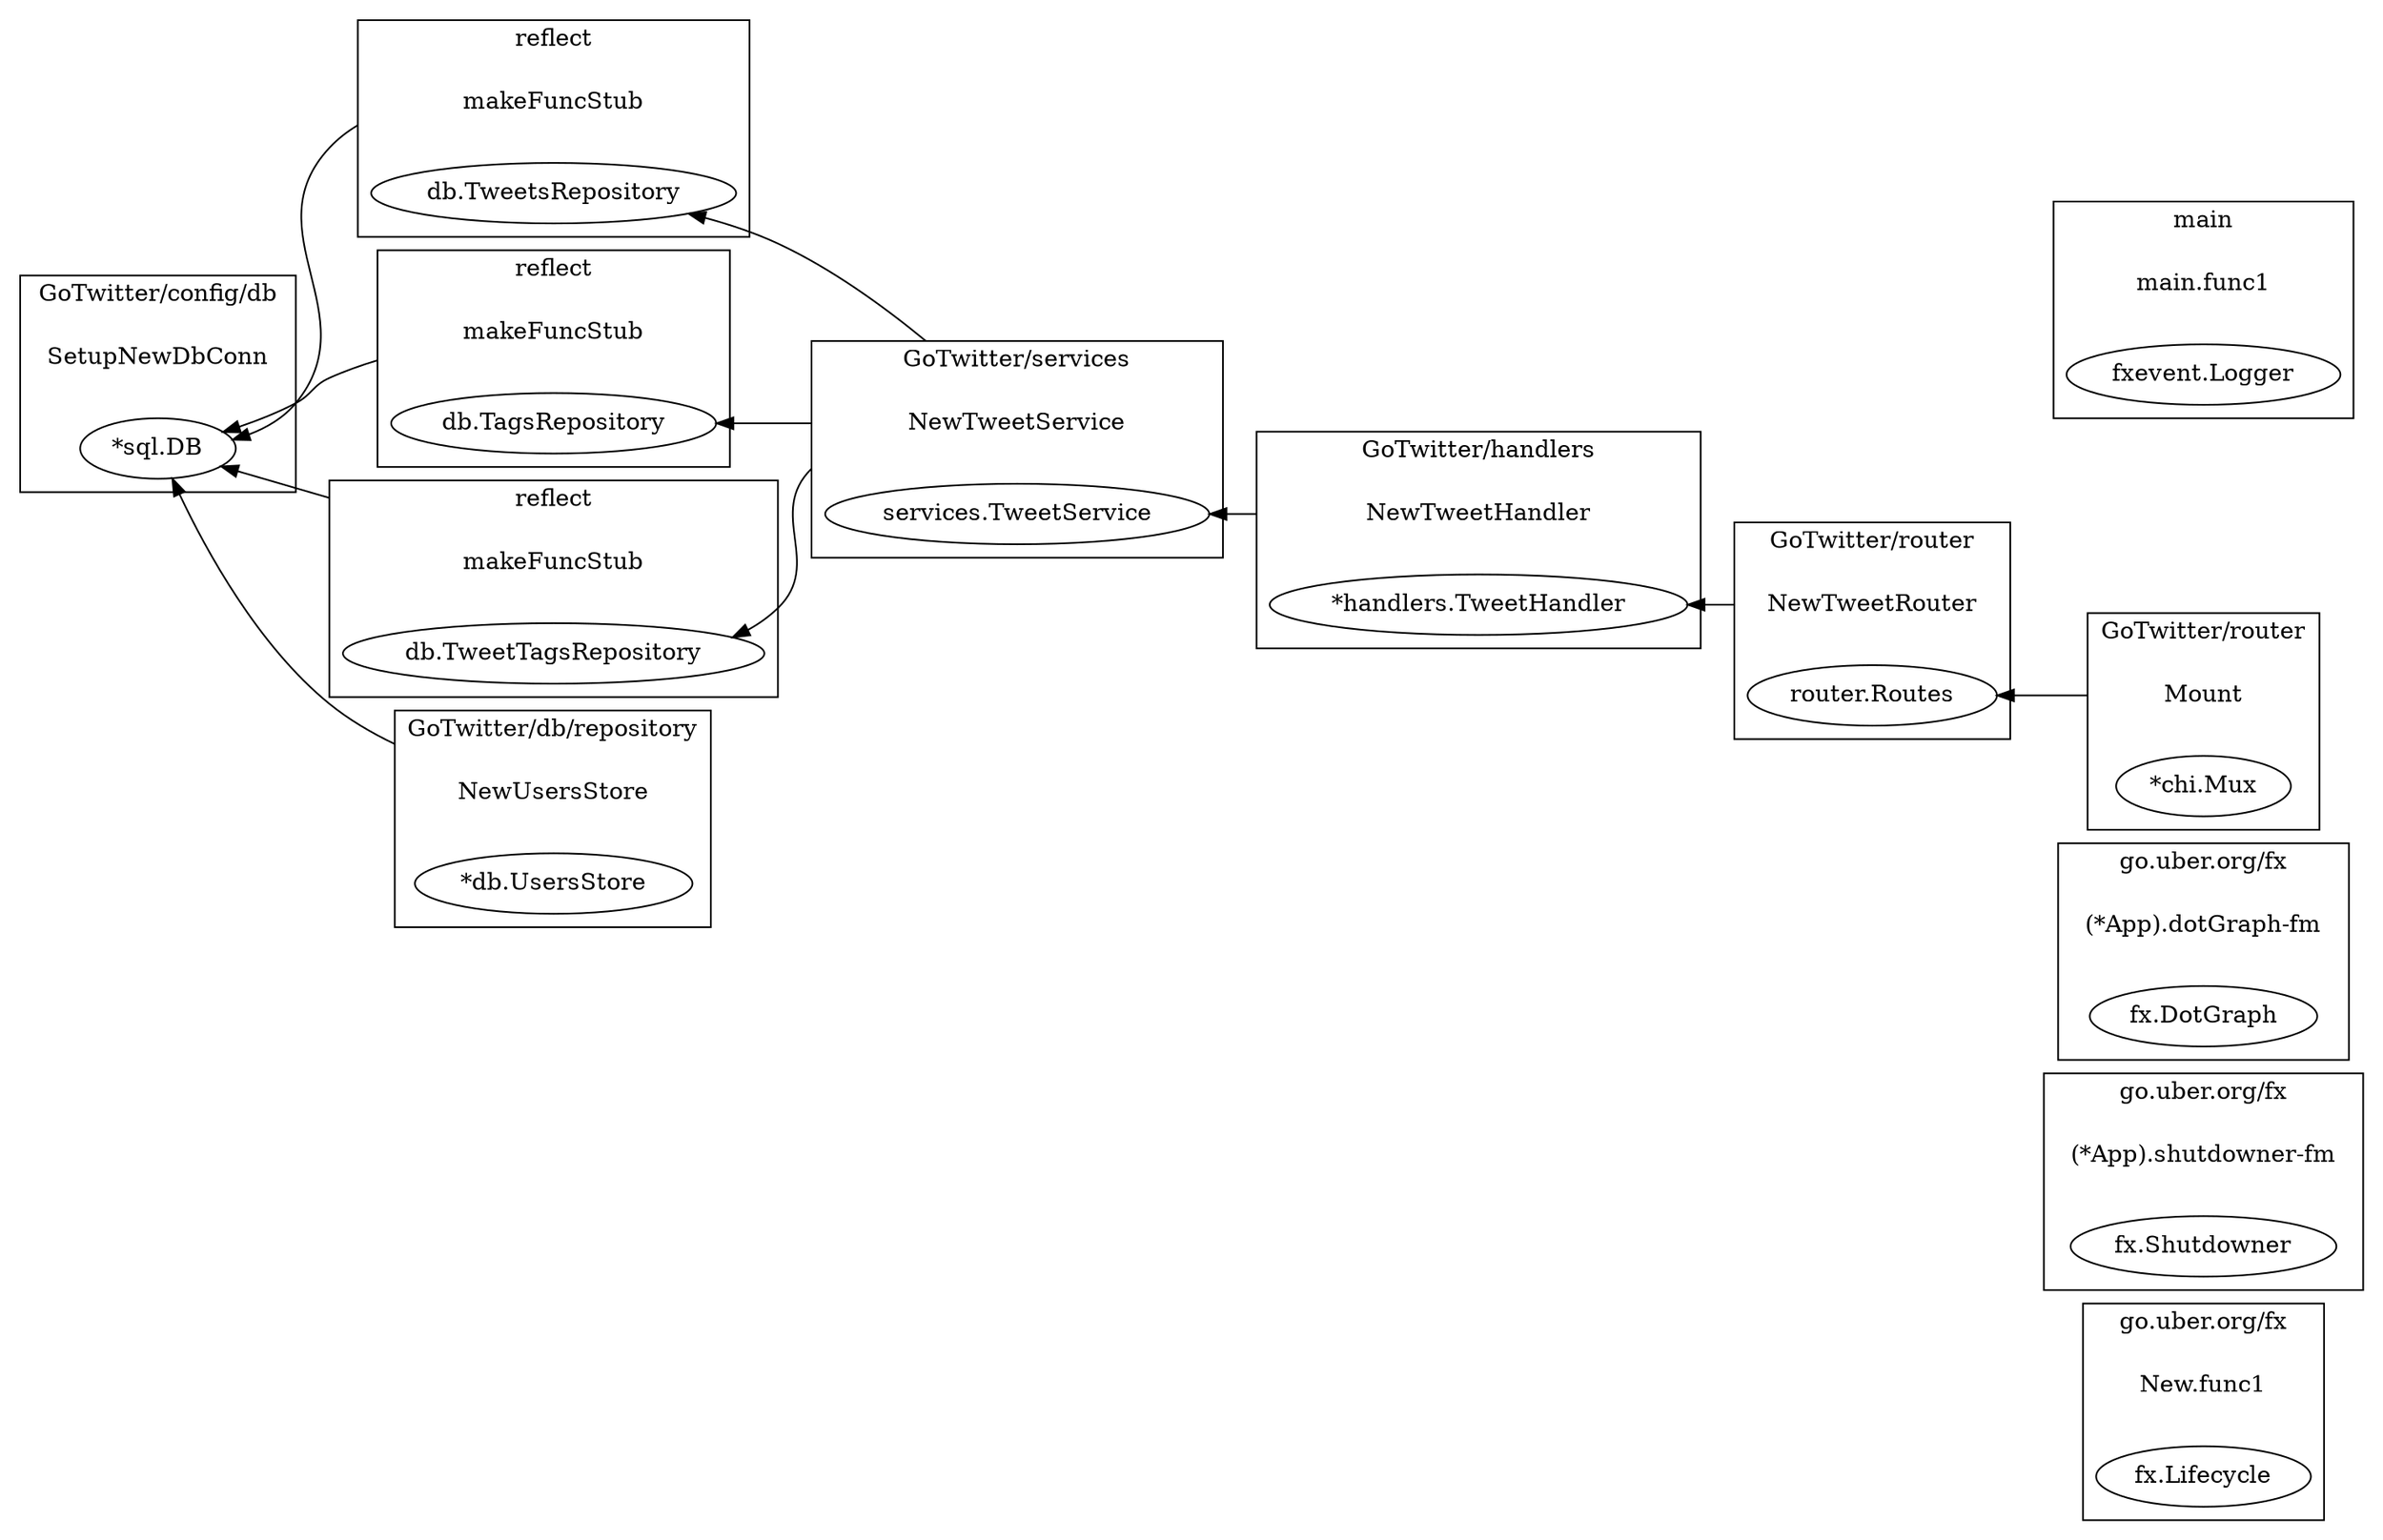 digraph {
	rankdir=RL;
	graph [compound=true];
	
		subgraph cluster_0 {
			label = "go.uber.org/fx";
			constructor_0 [shape=plaintext label="New.func1"];
			
			"fx.Lifecycle" [label=<fx.Lifecycle>];
			
		}
		
		
		subgraph cluster_1 {
			label = "go.uber.org/fx";
			constructor_1 [shape=plaintext label="(*App).shutdowner-fm"];
			
			"fx.Shutdowner" [label=<fx.Shutdowner>];
			
		}
		
		
		subgraph cluster_2 {
			label = "go.uber.org/fx";
			constructor_2 [shape=plaintext label="(*App).dotGraph-fm"];
			
			"fx.DotGraph" [label=<fx.DotGraph>];
			
		}
		
		
		subgraph cluster_3 {
			label = "GoTwitter/config/db";
			constructor_3 [shape=plaintext label="SetupNewDbConn"];
			
			"*sql.DB" [label=<*sql.DB>];
			
		}
		
		
		subgraph cluster_4 {
			label = "reflect";
			constructor_4 [shape=plaintext label="makeFuncStub"];
			
			"db.TweetsRepository" [label=<db.TweetsRepository>];
			
		}
		
			constructor_4 -> "*sql.DB" [ltail=cluster_4];
		
		
		subgraph cluster_5 {
			label = "reflect";
			constructor_5 [shape=plaintext label="makeFuncStub"];
			
			"db.TagsRepository" [label=<db.TagsRepository>];
			
		}
		
			constructor_5 -> "*sql.DB" [ltail=cluster_5];
		
		
		subgraph cluster_6 {
			label = "reflect";
			constructor_6 [shape=plaintext label="makeFuncStub"];
			
			"db.TweetTagsRepository" [label=<db.TweetTagsRepository>];
			
		}
		
			constructor_6 -> "*sql.DB" [ltail=cluster_6];
		
		
		subgraph cluster_7 {
			label = "GoTwitter/db/repository";
			constructor_7 [shape=plaintext label="NewUsersStore"];
			
			"*db.UsersStore" [label=<*db.UsersStore>];
			
		}
		
			constructor_7 -> "*sql.DB" [ltail=cluster_7];
		
		
		subgraph cluster_8 {
			label = "GoTwitter/services";
			constructor_8 [shape=plaintext label="NewTweetService"];
			
			"services.TweetService" [label=<services.TweetService>];
			
		}
		
			constructor_8 -> "db.TweetsRepository" [ltail=cluster_8];
		
			constructor_8 -> "db.TagsRepository" [ltail=cluster_8];
		
			constructor_8 -> "db.TweetTagsRepository" [ltail=cluster_8];
		
		
		subgraph cluster_9 {
			label = "GoTwitter/handlers";
			constructor_9 [shape=plaintext label="NewTweetHandler"];
			
			"*handlers.TweetHandler" [label=<*handlers.TweetHandler>];
			
		}
		
			constructor_9 -> "services.TweetService" [ltail=cluster_9];
		
		
		subgraph cluster_10 {
			label = "GoTwitter/router";
			constructor_10 [shape=plaintext label="NewTweetRouter"];
			
			"router.Routes" [label=<router.Routes>];
			
		}
		
			constructor_10 -> "*handlers.TweetHandler" [ltail=cluster_10];
		
		
		subgraph cluster_11 {
			label = "GoTwitter/router";
			constructor_11 [shape=plaintext label="Mount"];
			
			"*chi.Mux" [label=<*chi.Mux>];
			
		}
		
			constructor_11 -> "router.Routes" [ltail=cluster_11];
		
		
		subgraph cluster_12 {
			label = "main";
			constructor_12 [shape=plaintext label="main.func1"];
			
			"fxevent.Logger" [label=<fxevent.Logger>];
			
		}
		
		
	
}